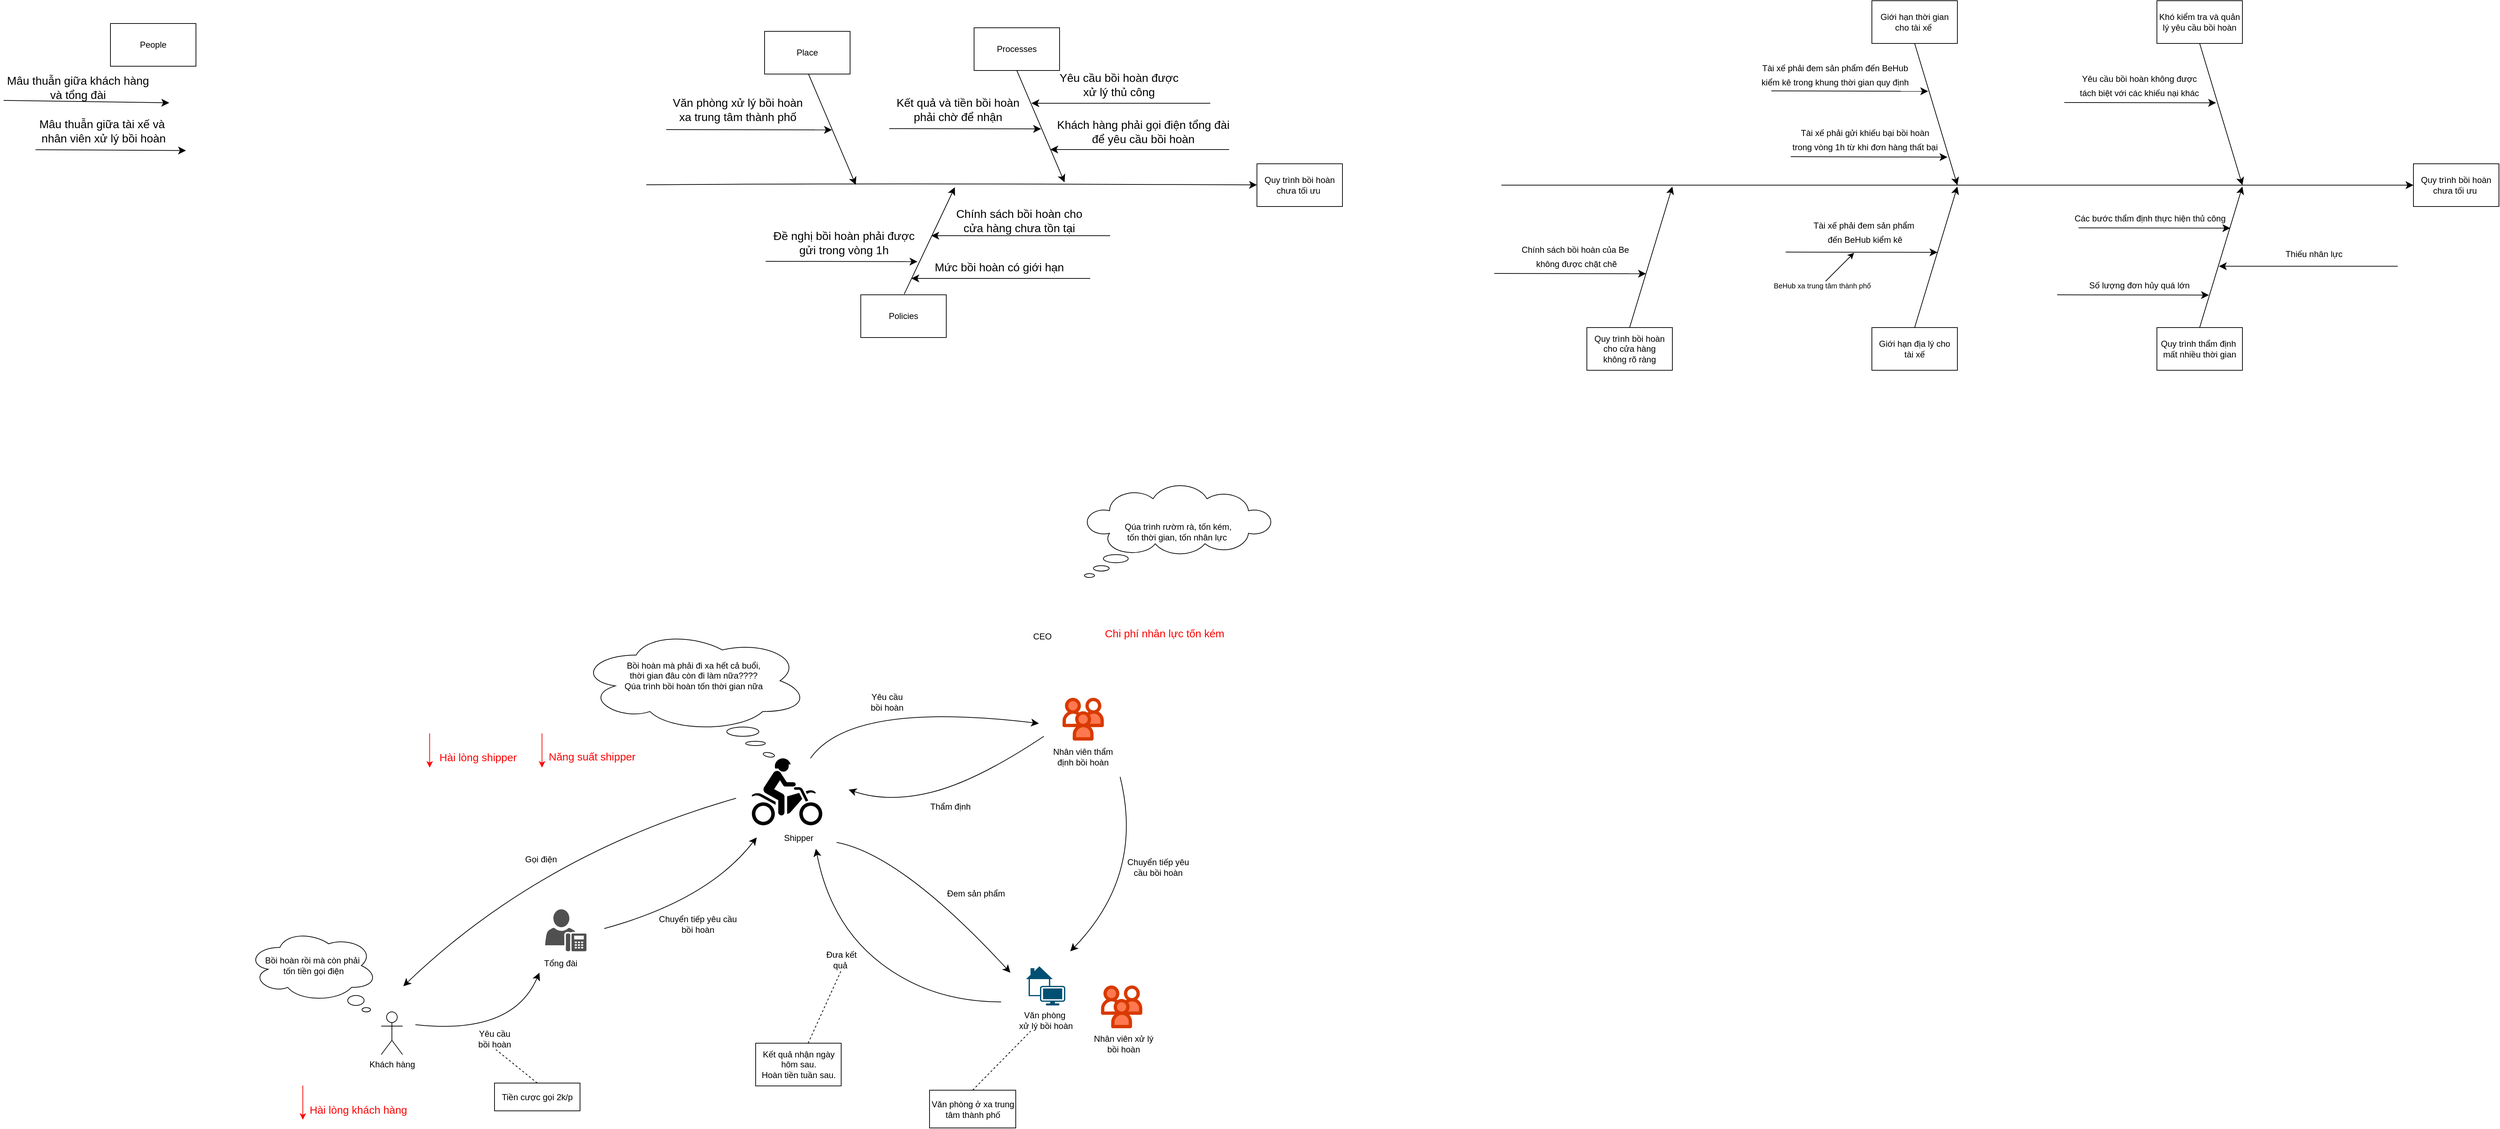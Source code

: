 <mxfile version="26.1.3">
  <diagram name="Page-1" id="skMmWQSyblpexci2RbYU">
    <mxGraphModel dx="2540" dy="1420" grid="1" gridSize="10" guides="1" tooltips="1" connect="1" arrows="1" fold="1" page="0" pageScale="1" pageWidth="850" pageHeight="1100" math="0" shadow="0">
      <root>
        <mxCell id="0" />
        <mxCell id="1" parent="0" />
        <mxCell id="IP3LngXVH1wphO-wjGAb-1" value="Quy trình bồi hoàn chưa tối ưu&amp;nbsp;" style="rounded=0;whiteSpace=wrap;html=1;" parent="1" vertex="1">
          <mxGeometry x="457" y="210" width="120" height="60" as="geometry" />
        </mxCell>
        <mxCell id="IP3LngXVH1wphO-wjGAb-5" value="" style="endArrow=classic;html=1;rounded=0;fontSize=12;startSize=8;endSize=8;curved=1;" parent="1" target="IP3LngXVH1wphO-wjGAb-1" edge="1">
          <mxGeometry width="50" height="50" relative="1" as="geometry">
            <mxPoint x="-400" y="239.528" as="sourcePoint" />
            <mxPoint x="-24" y="104" as="targetPoint" />
            <Array as="points">
              <mxPoint x="-79" y="237" />
            </Array>
          </mxGeometry>
        </mxCell>
        <mxCell id="IP3LngXVH1wphO-wjGAb-7" value="People" style="rounded=0;whiteSpace=wrap;html=1;" parent="1" vertex="1">
          <mxGeometry x="-1152" y="13" width="120" height="60" as="geometry" />
        </mxCell>
        <mxCell id="IP3LngXVH1wphO-wjGAb-8" value="Processes" style="rounded=0;whiteSpace=wrap;html=1;" parent="1" vertex="1">
          <mxGeometry x="60" y="19" width="120" height="60" as="geometry" />
        </mxCell>
        <mxCell id="IP3LngXVH1wphO-wjGAb-10" value="" style="endArrow=classic;html=1;rounded=0;fontSize=12;startSize=8;endSize=8;curved=1;exitX=0.5;exitY=1;exitDx=0;exitDy=0;" parent="1" source="IP3LngXVH1wphO-wjGAb-8" edge="1">
          <mxGeometry width="50" height="50" relative="1" as="geometry">
            <mxPoint x="335" y="122" as="sourcePoint" />
            <mxPoint x="187" y="236" as="targetPoint" />
          </mxGeometry>
        </mxCell>
        <mxCell id="IP3LngXVH1wphO-wjGAb-11" value="" style="endArrow=classic;html=1;rounded=0;fontSize=12;startSize=8;endSize=8;curved=1;" parent="1" edge="1">
          <mxGeometry width="50" height="50" relative="1" as="geometry">
            <mxPoint x="391.5" y="125" as="sourcePoint" />
            <mxPoint x="140.5" y="125" as="targetPoint" />
          </mxGeometry>
        </mxCell>
        <mxCell id="IP3LngXVH1wphO-wjGAb-12" value="Yêu cầu bồi hoàn được&lt;br&gt;xử lý thủ công" style="text;html=1;align=center;verticalAlign=middle;resizable=0;points=[];autosize=1;strokeColor=none;fillColor=none;fontSize=16;" parent="1" vertex="1">
          <mxGeometry x="170.5" y="74" width="185" height="50" as="geometry" />
        </mxCell>
        <mxCell id="IP3LngXVH1wphO-wjGAb-14" value="Mâu thuẫn giữa khách hàng &lt;br&gt;và tổng đài" style="text;html=1;align=center;verticalAlign=middle;resizable=0;points=[];autosize=1;strokeColor=none;fillColor=none;fontSize=16;" parent="1" vertex="1">
          <mxGeometry x="-1307" y="78" width="217" height="50" as="geometry" />
        </mxCell>
        <mxCell id="IP3LngXVH1wphO-wjGAb-15" value="" style="endArrow=classic;html=1;rounded=0;fontSize=12;startSize=8;endSize=8;curved=1;" parent="1" edge="1">
          <mxGeometry width="50" height="50" relative="1" as="geometry">
            <mxPoint x="418" y="190" as="sourcePoint" />
            <mxPoint x="167" y="190" as="targetPoint" />
          </mxGeometry>
        </mxCell>
        <mxCell id="IP3LngXVH1wphO-wjGAb-21" value="" style="endArrow=classic;html=1;rounded=0;fontSize=12;startSize=8;endSize=8;curved=1;" parent="1" edge="1">
          <mxGeometry width="50" height="50" relative="1" as="geometry">
            <mxPoint x="-59" y="160.6" as="sourcePoint" />
            <mxPoint x="154" y="161.01" as="targetPoint" />
          </mxGeometry>
        </mxCell>
        <mxCell id="IP3LngXVH1wphO-wjGAb-22" value="Chính sách bồi hoàn cho&lt;br&gt;cửa hàng chưa tồn tại" style="text;html=1;align=center;verticalAlign=middle;resizable=0;points=[];autosize=1;strokeColor=none;fillColor=none;fontSize=16;" parent="1" vertex="1">
          <mxGeometry x="25" y="265" width="195" height="50" as="geometry" />
        </mxCell>
        <mxCell id="IP3LngXVH1wphO-wjGAb-27" value="Kết quả và tiền bồi hoàn &lt;br&gt;phải&amp;nbsp;chờ để nhận" style="text;html=1;align=center;verticalAlign=middle;resizable=0;points=[];autosize=1;strokeColor=none;fillColor=none;fontSize=16;" parent="1" vertex="1">
          <mxGeometry x="-59" y="109" width="191" height="50" as="geometry" />
        </mxCell>
        <mxCell id="IP3LngXVH1wphO-wjGAb-32" value="Khách hàng phải gọi điện tổng đài&lt;br&gt;để yêu cầu bồi hoàn" style="text;html=1;align=center;verticalAlign=middle;resizable=0;points=[];autosize=1;strokeColor=none;fillColor=none;fontSize=16;" parent="1" vertex="1">
          <mxGeometry x="167" y="140" width="260" height="50" as="geometry" />
        </mxCell>
        <mxCell id="IP3LngXVH1wphO-wjGAb-35" value="" style="endArrow=classic;html=1;rounded=0;fontSize=12;startSize=8;endSize=8;curved=1;" parent="1" edge="1">
          <mxGeometry width="50" height="50" relative="1" as="geometry">
            <mxPoint x="-1302" y="121" as="sourcePoint" />
            <mxPoint x="-1069.5" y="124.41" as="targetPoint" />
          </mxGeometry>
        </mxCell>
        <mxCell id="IP3LngXVH1wphO-wjGAb-36" value="" style="endArrow=classic;html=1;rounded=0;fontSize=12;startSize=8;endSize=8;curved=1;exitX=0.024;exitY=1.025;exitDx=0;exitDy=0;exitPerimeter=0;" parent="1" source="IP3LngXVH1wphO-wjGAb-37" edge="1">
          <mxGeometry width="50" height="50" relative="1" as="geometry">
            <mxPoint x="-1361" y="191" as="sourcePoint" />
            <mxPoint x="-1046" y="191.41" as="targetPoint" />
          </mxGeometry>
        </mxCell>
        <mxCell id="IP3LngXVH1wphO-wjGAb-37" value="Mâu thuẫn giữa tài xế và&amp;nbsp;&lt;br&gt;nhân viên xử lý bồi hoàn" style="text;html=1;align=center;verticalAlign=middle;resizable=0;points=[];autosize=1;strokeColor=none;fillColor=none;fontSize=16;" parent="1" vertex="1">
          <mxGeometry x="-1262" y="139" width="199" height="50" as="geometry" />
        </mxCell>
        <mxCell id="IP3LngXVH1wphO-wjGAb-39" value="Khách hàng" style="shape=umlActor;verticalLabelPosition=bottom;verticalAlign=top;html=1;outlineConnect=0;" parent="1" vertex="1">
          <mxGeometry x="-772" y="1401" width="30" height="60" as="geometry" />
        </mxCell>
        <mxCell id="IP3LngXVH1wphO-wjGAb-44" value="" style="sketch=0;pointerEvents=1;shadow=0;dashed=0;html=1;strokeColor=none;fillColor=#505050;labelPosition=center;verticalLabelPosition=bottom;verticalAlign=top;outlineConnect=0;align=center;shape=mxgraph.office.users.um_enabled_user;" parent="1" vertex="1">
          <mxGeometry x="-542" y="1257" width="58" height="59" as="geometry" />
        </mxCell>
        <mxCell id="IP3LngXVH1wphO-wjGAb-51" value="Tổng đài" style="text;html=1;align=center;verticalAlign=middle;whiteSpace=wrap;rounded=0;" parent="1" vertex="1">
          <mxGeometry x="-550" y="1320" width="60" height="26" as="geometry" />
        </mxCell>
        <mxCell id="IP3LngXVH1wphO-wjGAb-52" value="" style="endArrow=classic;html=1;rounded=0;fontSize=12;startSize=8;endSize=8;curved=1;entryX=0;entryY=1;entryDx=0;entryDy=0;" parent="1" target="IP3LngXVH1wphO-wjGAb-51" edge="1">
          <mxGeometry width="50" height="50" relative="1" as="geometry">
            <mxPoint x="-724" y="1419" as="sourcePoint" />
            <mxPoint x="-631" y="1392" as="targetPoint" />
            <Array as="points">
              <mxPoint x="-588" y="1434" />
            </Array>
          </mxGeometry>
        </mxCell>
        <mxCell id="IP3LngXVH1wphO-wjGAb-53" value="Yêu cầu&amp;nbsp;&lt;br&gt;bồi hoàn&amp;nbsp;" style="text;html=1;align=center;verticalAlign=middle;whiteSpace=wrap;rounded=0;" parent="1" vertex="1">
          <mxGeometry x="-641" y="1424" width="60" height="30" as="geometry" />
        </mxCell>
        <mxCell id="IP3LngXVH1wphO-wjGAb-55" value="" style="shape=mxgraph.signs.sports.dirt_bike;html=1;pointerEvents=1;fillColor=#000000;strokeColor=none;verticalLabelPosition=bottom;verticalAlign=top;align=center;" parent="1" vertex="1">
          <mxGeometry x="-252" y="1045" width="99" height="94" as="geometry" />
        </mxCell>
        <mxCell id="IP3LngXVH1wphO-wjGAb-56" value="Shipper" style="text;html=1;align=center;verticalAlign=middle;whiteSpace=wrap;rounded=0;" parent="1" vertex="1">
          <mxGeometry x="-216.5" y="1142" width="60" height="30" as="geometry" />
        </mxCell>
        <mxCell id="U_PIkrMg_ZQXYNeByQK9-1" value="" style="verticalLabelPosition=bottom;aspect=fixed;html=1;shape=mxgraph.salesforce.employees;" parent="1" vertex="1">
          <mxGeometry x="238" y="1364" width="58.2" height="60" as="geometry" />
        </mxCell>
        <mxCell id="U_PIkrMg_ZQXYNeByQK9-2" value="" style="verticalLabelPosition=bottom;aspect=fixed;html=1;shape=mxgraph.salesforce.employees;" parent="1" vertex="1">
          <mxGeometry x="184" y="960" width="58.2" height="60" as="geometry" />
        </mxCell>
        <mxCell id="U_PIkrMg_ZQXYNeByQK9-3" value="Nhân viên thẩm định bồi hoàn" style="text;html=1;align=center;verticalAlign=middle;whiteSpace=wrap;rounded=0;" parent="1" vertex="1">
          <mxGeometry x="168.1" y="1028" width="90" height="30" as="geometry" />
        </mxCell>
        <mxCell id="U_PIkrMg_ZQXYNeByQK9-6" value="" style="endArrow=classic;html=1;rounded=0;fontSize=12;startSize=8;endSize=8;curved=1;" parent="1" source="IP3LngXVH1wphO-wjGAb-55" edge="1">
          <mxGeometry width="50" height="50" relative="1" as="geometry">
            <mxPoint x="-147" y="1041" as="sourcePoint" />
            <mxPoint x="151" y="996" as="targetPoint" />
            <Array as="points">
              <mxPoint x="-113" y="964" />
            </Array>
          </mxGeometry>
        </mxCell>
        <mxCell id="U_PIkrMg_ZQXYNeByQK9-7" value="Yêu cầu bồi hoàn" style="text;html=1;align=center;verticalAlign=middle;whiteSpace=wrap;rounded=0;" parent="1" vertex="1">
          <mxGeometry x="-92" y="951" width="60" height="30" as="geometry" />
        </mxCell>
        <mxCell id="U_PIkrMg_ZQXYNeByQK9-8" value="" style="endArrow=classic;html=1;rounded=0;fontSize=12;startSize=8;endSize=8;curved=1;" parent="1" edge="1">
          <mxGeometry width="50" height="50" relative="1" as="geometry">
            <mxPoint x="158" y="1014" as="sourcePoint" />
            <mxPoint x="-116" y="1089" as="targetPoint" />
            <Array as="points">
              <mxPoint x="65" y="1076" />
              <mxPoint x="-60" y="1108" />
            </Array>
          </mxGeometry>
        </mxCell>
        <mxCell id="U_PIkrMg_ZQXYNeByQK9-9" value="Thẩm định" style="text;html=1;align=center;verticalAlign=middle;whiteSpace=wrap;rounded=0;" parent="1" vertex="1">
          <mxGeometry x="-3" y="1098" width="60" height="30" as="geometry" />
        </mxCell>
        <mxCell id="U_PIkrMg_ZQXYNeByQK9-10" value="Nhân viên xử lý bồi hoàn" style="text;html=1;align=center;verticalAlign=middle;whiteSpace=wrap;rounded=0;" parent="1" vertex="1">
          <mxGeometry x="219" y="1431" width="102" height="30" as="geometry" />
        </mxCell>
        <mxCell id="U_PIkrMg_ZQXYNeByQK9-17" value="" style="endArrow=classic;html=1;rounded=0;fontSize=12;startSize=8;endSize=8;curved=1;" parent="1" edge="1">
          <mxGeometry width="50" height="50" relative="1" as="geometry">
            <mxPoint x="265" y="1071" as="sourcePoint" />
            <mxPoint x="195" y="1316" as="targetPoint" />
            <Array as="points">
              <mxPoint x="299" y="1209" />
            </Array>
          </mxGeometry>
        </mxCell>
        <mxCell id="U_PIkrMg_ZQXYNeByQK9-19" value="Chuyển tiếp yêu cầu bồi hoàn" style="text;html=1;align=center;verticalAlign=middle;whiteSpace=wrap;rounded=0;" parent="1" vertex="1">
          <mxGeometry x="269" y="1183" width="99" height="30" as="geometry" />
        </mxCell>
        <mxCell id="U_PIkrMg_ZQXYNeByQK9-20" value="" style="endArrow=classic;html=1;rounded=0;fontSize=12;startSize=8;endSize=8;curved=1;" parent="1" edge="1">
          <mxGeometry width="50" height="50" relative="1" as="geometry">
            <mxPoint x="-133" y="1163" as="sourcePoint" />
            <mxPoint x="111" y="1346" as="targetPoint" />
            <Array as="points">
              <mxPoint x="-42" y="1180" />
            </Array>
          </mxGeometry>
        </mxCell>
        <mxCell id="U_PIkrMg_ZQXYNeByQK9-23" value="Đem sản phẩm&amp;nbsp;" style="text;html=1;align=center;verticalAlign=middle;resizable=0;points=[];autosize=1;strokeColor=none;fillColor=none;" parent="1" vertex="1">
          <mxGeometry x="12" y="1222" width="103" height="26" as="geometry" />
        </mxCell>
        <mxCell id="U_PIkrMg_ZQXYNeByQK9-24" value="" style="endArrow=classic;html=1;rounded=0;fontSize=12;startSize=8;endSize=8;curved=1;" parent="1" edge="1">
          <mxGeometry width="50" height="50" relative="1" as="geometry">
            <mxPoint x="98" y="1387" as="sourcePoint" />
            <mxPoint x="-162" y="1172" as="targetPoint" />
            <Array as="points">
              <mxPoint y="1387" />
              <mxPoint x="-141" y="1279" />
            </Array>
          </mxGeometry>
        </mxCell>
        <mxCell id="U_PIkrMg_ZQXYNeByQK9-27" value="Đưa kết quả&amp;nbsp;" style="text;html=1;align=center;verticalAlign=middle;whiteSpace=wrap;rounded=0;" parent="1" vertex="1">
          <mxGeometry x="-156.5" y="1313" width="60" height="30" as="geometry" />
        </mxCell>
        <mxCell id="U_PIkrMg_ZQXYNeByQK9-28" value="" style="endArrow=classic;html=1;rounded=0;fontSize=12;startSize=8;endSize=8;curved=1;entryX=0.5;entryY=1;entryDx=0;entryDy=0;" parent="1" edge="1">
          <mxGeometry width="50" height="50" relative="1" as="geometry">
            <mxPoint x="-459" y="1284" as="sourcePoint" />
            <mxPoint x="-245" y="1156" as="targetPoint" />
            <Array as="points">
              <mxPoint x="-313" y="1244" />
            </Array>
          </mxGeometry>
        </mxCell>
        <mxCell id="U_PIkrMg_ZQXYNeByQK9-32" value="Chuyển tiếp yêu cầu &lt;br&gt;bồi hoàn" style="text;html=1;align=center;verticalAlign=middle;resizable=0;points=[];autosize=1;strokeColor=none;fillColor=none;" parent="1" vertex="1">
          <mxGeometry x="-392" y="1257" width="127" height="41" as="geometry" />
        </mxCell>
        <mxCell id="U_PIkrMg_ZQXYNeByQK9-33" value="" style="endArrow=classic;html=1;rounded=0;fontSize=12;startSize=8;endSize=8;curved=1;" parent="1" edge="1">
          <mxGeometry width="50" height="50" relative="1" as="geometry">
            <mxPoint x="-274" y="1101" as="sourcePoint" />
            <mxPoint x="-741" y="1365" as="targetPoint" />
            <Array as="points">
              <mxPoint x="-547" y="1179" />
            </Array>
          </mxGeometry>
        </mxCell>
        <mxCell id="U_PIkrMg_ZQXYNeByQK9-34" value="Gọi điện&amp;nbsp;" style="text;html=1;align=center;verticalAlign=middle;whiteSpace=wrap;rounded=0;" parent="1" vertex="1">
          <mxGeometry x="-576" y="1172" width="60" height="30" as="geometry" />
        </mxCell>
        <mxCell id="U_PIkrMg_ZQXYNeByQK9-38" value="Bồi hoàn rồi mà còn phải&lt;br&gt;&amp;nbsp;tốn tiền gọi điện" style="ellipse;shape=cloud;whiteSpace=wrap;html=1;" parent="1" vertex="1">
          <mxGeometry x="-960" y="1285" width="183" height="102" as="geometry" />
        </mxCell>
        <mxCell id="U_PIkrMg_ZQXYNeByQK9-40" value="" style="ellipse;whiteSpace=wrap;html=1;" parent="1" vertex="1">
          <mxGeometry x="-819" y="1378" width="23" height="14" as="geometry" />
        </mxCell>
        <mxCell id="U_PIkrMg_ZQXYNeByQK9-41" value="" style="ellipse;whiteSpace=wrap;html=1;" parent="1" vertex="1">
          <mxGeometry x="-799" y="1395" width="12" height="6" as="geometry" />
        </mxCell>
        <mxCell id="U_PIkrMg_ZQXYNeByQK9-43" value="" style="points=[[0.115,0.05,0],[0.335,0,0],[0.98,0.52,0],[1,0.71,0],[0.68,1,0],[0.065,0.76,0],[0,0.33,0],[0.68,0.33,0]];verticalLabelPosition=bottom;sketch=0;html=1;verticalAlign=top;aspect=fixed;align=center;pointerEvents=1;shape=mxgraph.cisco19.home_office;fillColor=#005073;strokeColor=none;" parent="1" vertex="1">
          <mxGeometry x="133" y="1337" width="55" height="55" as="geometry" />
        </mxCell>
        <mxCell id="U_PIkrMg_ZQXYNeByQK9-45" value="Văn phòng&amp;nbsp;&lt;br&gt;xử lý bồi hoàn" style="text;html=1;align=center;verticalAlign=middle;whiteSpace=wrap;rounded=0;" parent="1" vertex="1">
          <mxGeometry x="118.5" y="1398" width="84" height="30" as="geometry" />
        </mxCell>
        <mxCell id="U_PIkrMg_ZQXYNeByQK9-46" value="Văn phòng ở xa trung tâm thành phố" style="rounded=0;whiteSpace=wrap;html=1;" parent="1" vertex="1">
          <mxGeometry x="-2.5" y="1511" width="121" height="53" as="geometry" />
        </mxCell>
        <mxCell id="U_PIkrMg_ZQXYNeByQK9-47" value="" style="endArrow=none;dashed=1;html=1;rounded=0;entryX=0.25;entryY=1;entryDx=0;entryDy=0;exitX=0.5;exitY=0;exitDx=0;exitDy=0;" parent="1" source="U_PIkrMg_ZQXYNeByQK9-46" target="U_PIkrMg_ZQXYNeByQK9-45" edge="1">
          <mxGeometry width="50" height="50" relative="1" as="geometry">
            <mxPoint x="180" y="1590" as="sourcePoint" />
            <mxPoint x="230" y="1540" as="targetPoint" />
          </mxGeometry>
        </mxCell>
        <mxCell id="U_PIkrMg_ZQXYNeByQK9-48" value="Tiền cược gọi 2k/p" style="rounded=0;whiteSpace=wrap;html=1;" parent="1" vertex="1">
          <mxGeometry x="-613" y="1501" width="120" height="39" as="geometry" />
        </mxCell>
        <mxCell id="U_PIkrMg_ZQXYNeByQK9-49" value="" style="endArrow=none;dashed=1;html=1;rounded=0;entryX=0.5;entryY=1;entryDx=0;entryDy=0;exitX=0.5;exitY=0;exitDx=0;exitDy=0;" parent="1" source="U_PIkrMg_ZQXYNeByQK9-48" target="IP3LngXVH1wphO-wjGAb-53" edge="1">
          <mxGeometry width="50" height="50" relative="1" as="geometry">
            <mxPoint x="-453" y="1487" as="sourcePoint" />
            <mxPoint x="-403" y="1437" as="targetPoint" />
          </mxGeometry>
        </mxCell>
        <mxCell id="U_PIkrMg_ZQXYNeByQK9-50" value="Bồi hoàn mà phải đi xa hết cả buổi, &lt;br&gt;thời gian đâu còn đi làm nữa????&lt;br&gt;Qúa trình bồi hoàn tốn thời gian nữa&lt;br&gt;&lt;div&gt;&lt;br&gt;&lt;/div&gt;" style="ellipse;shape=cloud;whiteSpace=wrap;html=1;" parent="1" vertex="1">
          <mxGeometry x="-495" y="864" width="323" height="144" as="geometry" />
        </mxCell>
        <mxCell id="U_PIkrMg_ZQXYNeByQK9-51" value="" style="ellipse;whiteSpace=wrap;html=1;" parent="1" vertex="1">
          <mxGeometry x="-287" y="1001" width="45" height="13" as="geometry" />
        </mxCell>
        <mxCell id="U_PIkrMg_ZQXYNeByQK9-52" value="" style="ellipse;whiteSpace=wrap;html=1;" parent="1" vertex="1">
          <mxGeometry x="-260.5" y="1021" width="27.5" height="6" as="geometry" />
        </mxCell>
        <mxCell id="U_PIkrMg_ZQXYNeByQK9-53" value="" style="ellipse;whiteSpace=wrap;html=1;rotation=10;" parent="1" vertex="1">
          <mxGeometry x="-236" y="1037" width="16" height="6" as="geometry" />
        </mxCell>
        <mxCell id="U_PIkrMg_ZQXYNeByQK9-54" value="" style="shape=image;html=1;verticalAlign=top;verticalLabelPosition=bottom;labelBackgroundColor=#ffffff;imageAspect=0;aspect=fixed;image=https://cdn4.iconfinder.com/data/icons/ionicons/512/icon-eye-128.png" parent="1" vertex="1">
          <mxGeometry x="98" y="754" width="128" height="128" as="geometry" />
        </mxCell>
        <mxCell id="U_PIkrMg_ZQXYNeByQK9-56" value="Kết quả nhận ngày hôm sau.&lt;br&gt;Hoàn tiền tuần sau." style="rounded=0;whiteSpace=wrap;html=1;" parent="1" vertex="1">
          <mxGeometry x="-246.5" y="1445" width="120" height="60" as="geometry" />
        </mxCell>
        <mxCell id="U_PIkrMg_ZQXYNeByQK9-57" value="" style="endArrow=none;dashed=1;html=1;rounded=0;entryX=0.5;entryY=1;entryDx=0;entryDy=0;" parent="1" source="U_PIkrMg_ZQXYNeByQK9-56" target="U_PIkrMg_ZQXYNeByQK9-27" edge="1">
          <mxGeometry width="50" height="50" relative="1" as="geometry">
            <mxPoint x="-156" y="1262" as="sourcePoint" />
            <mxPoint x="-106" y="1212" as="targetPoint" />
          </mxGeometry>
        </mxCell>
        <mxCell id="U_PIkrMg_ZQXYNeByQK9-58" value="CEO" style="text;html=1;align=center;verticalAlign=middle;whiteSpace=wrap;rounded=0;" parent="1" vertex="1">
          <mxGeometry x="126" y="859" width="60" height="30" as="geometry" />
        </mxCell>
        <mxCell id="U_PIkrMg_ZQXYNeByQK9-59" value="Qúa trình rườm rà, tốn kém, &lt;br&gt;tốn thời gian, tốn nhân lực&amp;nbsp;" style="whiteSpace=wrap;html=1;shape=mxgraph.basic.cloud_callout" parent="1" vertex="1">
          <mxGeometry x="215" y="662" width="263" height="129" as="geometry" />
        </mxCell>
        <mxCell id="U_PIkrMg_ZQXYNeByQK9-60" value="&lt;span style=&quot;background-color: light-dark(#ffffff, var(--ge-dark-color, #121212));&quot;&gt;&lt;font style=&quot;color: rgb(255, 0, 0); font-size: 15px;&quot;&gt;Hài lòng khách hàng&lt;/font&gt;&lt;/span&gt;" style="text;html=1;align=center;verticalAlign=middle;whiteSpace=wrap;rounded=0;" parent="1" vertex="1">
          <mxGeometry x="-878" y="1522.5" width="148" height="31.5" as="geometry" />
        </mxCell>
        <mxCell id="U_PIkrMg_ZQXYNeByQK9-61" value="" style="endArrow=classic;html=1;rounded=0;strokeColor=#FF0000;" parent="1" edge="1">
          <mxGeometry width="50" height="50" relative="1" as="geometry">
            <mxPoint x="-882" y="1504.5" as="sourcePoint" />
            <mxPoint x="-882" y="1552.5" as="targetPoint" />
          </mxGeometry>
        </mxCell>
        <mxCell id="U_PIkrMg_ZQXYNeByQK9-62" value="&lt;span style=&quot;background-color: light-dark(#ffffff, var(--ge-dark-color, #121212));&quot;&gt;&lt;font style=&quot;color: rgb(255, 0, 0); font-size: 15px;&quot;&gt;Năng suất shipper&lt;/font&gt;&lt;/span&gt;" style="text;html=1;align=center;verticalAlign=middle;whiteSpace=wrap;rounded=0;" parent="1" vertex="1">
          <mxGeometry x="-550" y="1026.5" width="148" height="31.5" as="geometry" />
        </mxCell>
        <mxCell id="U_PIkrMg_ZQXYNeByQK9-63" value="&lt;span style=&quot;background-color: light-dark(#ffffff, var(--ge-dark-color, #121212));&quot;&gt;&lt;font style=&quot;color: rgb(255, 0, 0); font-size: 15px;&quot;&gt;Hài lòng shipper&lt;/font&gt;&lt;/span&gt;" style="text;html=1;align=center;verticalAlign=middle;whiteSpace=wrap;rounded=0;" parent="1" vertex="1">
          <mxGeometry x="-710" y="1027.25" width="148" height="31.5" as="geometry" />
        </mxCell>
        <mxCell id="U_PIkrMg_ZQXYNeByQK9-67" value="" style="endArrow=classic;html=1;rounded=0;strokeColor=#FF0000;" parent="1" edge="1">
          <mxGeometry width="50" height="50" relative="1" as="geometry">
            <mxPoint x="-546.36" y="1010" as="sourcePoint" />
            <mxPoint x="-546.36" y="1058" as="targetPoint" />
          </mxGeometry>
        </mxCell>
        <mxCell id="U_PIkrMg_ZQXYNeByQK9-68" value="" style="endArrow=classic;html=1;rounded=0;strokeColor=#FF0000;" parent="1" edge="1">
          <mxGeometry width="50" height="50" relative="1" as="geometry">
            <mxPoint x="-704" y="1010" as="sourcePoint" />
            <mxPoint x="-704" y="1058" as="targetPoint" />
          </mxGeometry>
        </mxCell>
        <mxCell id="U_PIkrMg_ZQXYNeByQK9-69" value="&lt;span style=&quot;background-color: light-dark(#ffffff, var(--ge-dark-color, #121212));&quot;&gt;&lt;font style=&quot;color: rgb(255, 0, 0); font-size: 15px;&quot;&gt;Chi phí nhân lực tốn kém&lt;/font&gt;&lt;/span&gt;" style="text;html=1;align=center;verticalAlign=middle;whiteSpace=wrap;rounded=0;" parent="1" vertex="1">
          <mxGeometry x="238" y="853" width="179" height="31.5" as="geometry" />
        </mxCell>
        <mxCell id="-tskYSFvkNlBVMREnxVG-7" value="" style="endArrow=classic;html=1;rounded=0;fontSize=12;startSize=8;endSize=8;curved=1;exitX=0.5;exitY=1;exitDx=0;exitDy=0;" edge="1" parent="1">
          <mxGeometry width="50" height="50" relative="1" as="geometry">
            <mxPoint x="-173" y="82.5" as="sourcePoint" />
            <mxPoint x="-106" y="239.5" as="targetPoint" />
          </mxGeometry>
        </mxCell>
        <mxCell id="-tskYSFvkNlBVMREnxVG-9" value="Place" style="rounded=0;whiteSpace=wrap;html=1;" vertex="1" parent="1">
          <mxGeometry x="-234" y="24" width="120" height="60" as="geometry" />
        </mxCell>
        <mxCell id="-tskYSFvkNlBVMREnxVG-11" value="Policies" style="rounded=0;whiteSpace=wrap;html=1;" vertex="1" parent="1">
          <mxGeometry x="-99" y="394" width="120" height="60" as="geometry" />
        </mxCell>
        <mxCell id="-tskYSFvkNlBVMREnxVG-12" value="" style="endArrow=classic;html=1;rounded=0;fontSize=12;startSize=8;endSize=8;curved=1;" edge="1" parent="1">
          <mxGeometry width="50" height="50" relative="1" as="geometry">
            <mxPoint x="251" y="311.0" as="sourcePoint" />
            <mxPoint y="311.0" as="targetPoint" />
          </mxGeometry>
        </mxCell>
        <mxCell id="-tskYSFvkNlBVMREnxVG-13" value="" style="endArrow=classic;html=1;rounded=0;fontSize=12;startSize=8;endSize=8;curved=1;" edge="1" parent="1">
          <mxGeometry width="50" height="50" relative="1" as="geometry">
            <mxPoint x="223" y="371" as="sourcePoint" />
            <mxPoint x="-28" y="371" as="targetPoint" />
          </mxGeometry>
        </mxCell>
        <mxCell id="-tskYSFvkNlBVMREnxVG-14" value="Mức bồi hoàn có giới hạn" style="text;html=1;align=center;verticalAlign=middle;resizable=0;points=[];autosize=1;strokeColor=none;fillColor=none;fontSize=16;" vertex="1" parent="1">
          <mxGeometry x="-5" y="339" width="199" height="31" as="geometry" />
        </mxCell>
        <mxCell id="-tskYSFvkNlBVMREnxVG-15" value="Đề nghị bồi hoàn phải được&lt;br&gt;gửi trong vòng 1h" style="text;html=1;align=center;verticalAlign=middle;resizable=0;points=[];autosize=1;strokeColor=none;fillColor=none;fontSize=16;" vertex="1" parent="1">
          <mxGeometry x="-231" y="296" width="216" height="50" as="geometry" />
        </mxCell>
        <mxCell id="-tskYSFvkNlBVMREnxVG-16" value="" style="endArrow=classic;html=1;rounded=0;fontSize=12;startSize=8;endSize=8;curved=1;" edge="1" parent="1">
          <mxGeometry width="50" height="50" relative="1" as="geometry">
            <mxPoint x="-232.5" y="347" as="sourcePoint" />
            <mxPoint x="-19.5" y="347.41" as="targetPoint" />
          </mxGeometry>
        </mxCell>
        <mxCell id="-tskYSFvkNlBVMREnxVG-18" value="" style="endArrow=classic;html=1;rounded=0;fontSize=12;startSize=8;endSize=8;curved=1;exitX=0.5;exitY=0;exitDx=0;exitDy=0;" edge="1" parent="1">
          <mxGeometry width="50" height="50" relative="1" as="geometry">
            <mxPoint x="-38" y="393" as="sourcePoint" />
            <mxPoint x="33" y="243" as="targetPoint" />
          </mxGeometry>
        </mxCell>
        <mxCell id="-tskYSFvkNlBVMREnxVG-24" value="" style="endArrow=classic;html=1;rounded=0;fontSize=12;startSize=8;endSize=8;curved=1;" edge="1" parent="1">
          <mxGeometry width="50" height="50" relative="1" as="geometry">
            <mxPoint x="-372" y="162" as="sourcePoint" />
            <mxPoint x="-139.5" y="162.41" as="targetPoint" />
          </mxGeometry>
        </mxCell>
        <mxCell id="-tskYSFvkNlBVMREnxVG-25" value="Văn phòng xử lý bồi hoàn&lt;br&gt;xa trung tâm thành phố" style="text;html=1;align=center;verticalAlign=middle;resizable=0;points=[];autosize=1;strokeColor=none;fillColor=none;fontSize=16;" vertex="1" parent="1">
          <mxGeometry x="-372" y="109" width="200" height="50" as="geometry" />
        </mxCell>
        <mxCell id="-tskYSFvkNlBVMREnxVG-27" value="Quy trình bồi hoàn chưa tối ưu&amp;nbsp;" style="rounded=0;whiteSpace=wrap;html=1;" vertex="1" parent="1">
          <mxGeometry x="2080" y="210" width="120" height="60" as="geometry" />
        </mxCell>
        <mxCell id="-tskYSFvkNlBVMREnxVG-28" value="" style="endArrow=classic;html=1;rounded=0;fontSize=12;startSize=8;endSize=8;curved=1;" edge="1" parent="1" target="-tskYSFvkNlBVMREnxVG-27">
          <mxGeometry width="50" height="50" relative="1" as="geometry">
            <mxPoint x="800" y="240.042" as="sourcePoint" />
            <mxPoint x="1501" y="107.5" as="targetPoint" />
            <Array as="points">
              <mxPoint x="1446" y="240.5" />
            </Array>
          </mxGeometry>
        </mxCell>
        <mxCell id="-tskYSFvkNlBVMREnxVG-29" value="Khó kiểm tra và quản&lt;br&gt;lý yêu cầu bồi hoàn" style="rounded=0;whiteSpace=wrap;html=1;" vertex="1" parent="1">
          <mxGeometry x="1720" y="-19" width="120" height="60" as="geometry" />
        </mxCell>
        <mxCell id="-tskYSFvkNlBVMREnxVG-30" value="" style="endArrow=classic;html=1;rounded=0;fontSize=12;startSize=8;endSize=8;curved=1;exitX=0.5;exitY=1;exitDx=0;exitDy=0;" edge="1" parent="1" source="-tskYSFvkNlBVMREnxVG-29">
          <mxGeometry width="50" height="50" relative="1" as="geometry">
            <mxPoint x="1860" y="125.5" as="sourcePoint" />
            <mxPoint x="1840" y="240" as="targetPoint" />
          </mxGeometry>
        </mxCell>
        <mxCell id="-tskYSFvkNlBVMREnxVG-34" value="" style="endArrow=classic;html=1;rounded=0;fontSize=12;startSize=8;endSize=8;curved=1;" edge="1" parent="1">
          <mxGeometry width="50" height="50" relative="1" as="geometry">
            <mxPoint x="1590" y="124.0" as="sourcePoint" />
            <mxPoint x="1803" y="124.41" as="targetPoint" />
          </mxGeometry>
        </mxCell>
        <mxCell id="-tskYSFvkNlBVMREnxVG-40" value="Quy trình thẩm định&amp;nbsp;&lt;br&gt;mất nhiều thời gian" style="rounded=0;whiteSpace=wrap;html=1;" vertex="1" parent="1">
          <mxGeometry x="1720" y="440" width="120" height="60" as="geometry" />
        </mxCell>
        <mxCell id="-tskYSFvkNlBVMREnxVG-44" value="&lt;span style=&quot;font-size: 12px;&quot;&gt;Yêu cầu bồi hoàn không được&lt;br&gt;tách biệt với các khiếu nại khác&lt;/span&gt;" style="text;html=1;align=center;verticalAlign=middle;resizable=0;points=[];autosize=1;strokeColor=none;fillColor=none;fontSize=16;" vertex="1" parent="1">
          <mxGeometry x="1600" y="74" width="190" height="50" as="geometry" />
        </mxCell>
        <mxCell id="-tskYSFvkNlBVMREnxVG-46" value="" style="endArrow=classic;html=1;rounded=0;fontSize=12;startSize=8;endSize=8;curved=1;exitX=0.5;exitY=0;exitDx=0;exitDy=0;" edge="1" parent="1" source="-tskYSFvkNlBVMREnxVG-40">
          <mxGeometry width="50" height="50" relative="1" as="geometry">
            <mxPoint x="1785" y="392" as="sourcePoint" />
            <mxPoint x="1840" y="242" as="targetPoint" />
          </mxGeometry>
        </mxCell>
        <mxCell id="-tskYSFvkNlBVMREnxVG-54" value="" style="endArrow=classic;html=1;rounded=0;fontSize=12;startSize=8;endSize=8;curved=1;" edge="1" parent="1">
          <mxGeometry width="50" height="50" relative="1" as="geometry">
            <mxPoint x="1580" y="394" as="sourcePoint" />
            <mxPoint x="1793" y="394.41" as="targetPoint" />
          </mxGeometry>
        </mxCell>
        <mxCell id="-tskYSFvkNlBVMREnxVG-55" value="&lt;span style=&quot;font-size: 12px;&quot;&gt;Các bước thẩm định thực hiện thủ công&lt;/span&gt;" style="text;html=1;align=center;verticalAlign=middle;resizable=0;points=[];autosize=1;strokeColor=none;fillColor=none;fontSize=16;" vertex="1" parent="1">
          <mxGeometry x="1590" y="270" width="240" height="30" as="geometry" />
        </mxCell>
        <mxCell id="-tskYSFvkNlBVMREnxVG-56" value="" style="endArrow=classic;html=1;rounded=0;fontSize=12;startSize=8;endSize=8;curved=1;" edge="1" parent="1">
          <mxGeometry width="50" height="50" relative="1" as="geometry">
            <mxPoint x="1610" y="300" as="sourcePoint" />
            <mxPoint x="1823" y="300.41" as="targetPoint" />
          </mxGeometry>
        </mxCell>
        <mxCell id="-tskYSFvkNlBVMREnxVG-57" value="&lt;span style=&quot;font-size: 12px;&quot;&gt;Số lượng đơn hủy quá lớn&lt;/span&gt;" style="text;html=1;align=center;verticalAlign=middle;resizable=0;points=[];autosize=1;strokeColor=none;fillColor=none;fontSize=16;" vertex="1" parent="1">
          <mxGeometry x="1615" y="364" width="160" height="30" as="geometry" />
        </mxCell>
        <mxCell id="-tskYSFvkNlBVMREnxVG-59" value="" style="endArrow=classic;html=1;rounded=0;fontSize=12;startSize=8;endSize=8;curved=1;" edge="1" parent="1">
          <mxGeometry width="50" height="50" relative="1" as="geometry">
            <mxPoint x="2058" y="353.91" as="sourcePoint" />
            <mxPoint x="1807" y="353.91" as="targetPoint" />
          </mxGeometry>
        </mxCell>
        <mxCell id="-tskYSFvkNlBVMREnxVG-60" value="&lt;span style=&quot;font-size: 12px;&quot;&gt;Thiếu nhân lực&lt;/span&gt;" style="text;html=1;align=center;verticalAlign=middle;resizable=0;points=[];autosize=1;strokeColor=none;fillColor=none;fontSize=16;" vertex="1" parent="1">
          <mxGeometry x="1890" y="320" width="100" height="30" as="geometry" />
        </mxCell>
        <mxCell id="-tskYSFvkNlBVMREnxVG-61" value="Giới hạn thời gian cho tài xế&amp;nbsp;" style="rounded=0;whiteSpace=wrap;html=1;" vertex="1" parent="1">
          <mxGeometry x="1320" y="-19" width="120" height="60" as="geometry" />
        </mxCell>
        <mxCell id="-tskYSFvkNlBVMREnxVG-62" value="" style="endArrow=classic;html=1;rounded=0;fontSize=12;startSize=8;endSize=8;curved=1;" edge="1" parent="1">
          <mxGeometry width="50" height="50" relative="1" as="geometry">
            <mxPoint x="1179" y="107.57" as="sourcePoint" />
            <mxPoint x="1399" y="108.19" as="targetPoint" />
          </mxGeometry>
        </mxCell>
        <mxCell id="-tskYSFvkNlBVMREnxVG-63" value="&lt;span style=&quot;font-size: 12px;&quot;&gt;Tài xế phải đem sản phẩm&amp;nbsp;&lt;br&gt;đến BeHub kiểm kê&lt;/span&gt;" style="text;html=1;align=center;verticalAlign=middle;resizable=0;points=[];autosize=1;strokeColor=none;fillColor=none;fontSize=16;" vertex="1" parent="1">
          <mxGeometry x="1225" y="280" width="170" height="50" as="geometry" />
        </mxCell>
        <mxCell id="-tskYSFvkNlBVMREnxVG-64" value="" style="endArrow=classic;html=1;rounded=0;fontSize=12;startSize=8;endSize=8;curved=1;exitX=0.5;exitY=1;exitDx=0;exitDy=0;" edge="1" parent="1">
          <mxGeometry width="50" height="50" relative="1" as="geometry">
            <mxPoint x="1380" y="41" as="sourcePoint" />
            <mxPoint x="1440" y="240" as="targetPoint" />
          </mxGeometry>
        </mxCell>
        <mxCell id="-tskYSFvkNlBVMREnxVG-66" value="" style="endArrow=classic;html=1;rounded=0;fontSize=12;startSize=8;endSize=8;curved=1;exitX=0.5;exitY=0;exitDx=0;exitDy=0;" edge="1" parent="1">
          <mxGeometry width="50" height="50" relative="1" as="geometry">
            <mxPoint x="1380" y="440" as="sourcePoint" />
            <mxPoint x="1440" y="242" as="targetPoint" />
          </mxGeometry>
        </mxCell>
        <mxCell id="-tskYSFvkNlBVMREnxVG-67" value="Giới hạn địa lý cho&lt;div&gt;tài xế&lt;/div&gt;" style="rounded=0;whiteSpace=wrap;html=1;" vertex="1" parent="1">
          <mxGeometry x="1320" y="440" width="120" height="60" as="geometry" />
        </mxCell>
        <mxCell id="-tskYSFvkNlBVMREnxVG-68" value="" style="endArrow=classic;html=1;rounded=0;" edge="1" parent="1">
          <mxGeometry width="50" height="50" relative="1" as="geometry">
            <mxPoint x="1255" y="375" as="sourcePoint" />
            <mxPoint x="1295" y="335" as="targetPoint" />
          </mxGeometry>
        </mxCell>
        <mxCell id="-tskYSFvkNlBVMREnxVG-69" value="&lt;font style=&quot;font-size: 10px;&quot;&gt;BeHub xa trung tâm thành phố&lt;/font&gt;" style="text;html=1;align=center;verticalAlign=middle;resizable=0;points=[];autosize=1;strokeColor=none;fillColor=none;fontSize=16;" vertex="1" parent="1">
          <mxGeometry x="1170" y="364" width="160" height="30" as="geometry" />
        </mxCell>
        <mxCell id="-tskYSFvkNlBVMREnxVG-74" value="" style="endArrow=classic;html=1;rounded=0;fontSize=12;startSize=8;endSize=8;curved=1;" edge="1" parent="1">
          <mxGeometry width="50" height="50" relative="1" as="geometry">
            <mxPoint x="1199" y="334.0" as="sourcePoint" />
            <mxPoint x="1412" y="334.41" as="targetPoint" />
          </mxGeometry>
        </mxCell>
        <mxCell id="-tskYSFvkNlBVMREnxVG-75" value="&lt;span style=&quot;font-size: 12px;&quot;&gt;Tài xế phải đem sản phẩm đến BeHub&lt;br&gt;kiểm kê trong khung thời gian quy định&lt;/span&gt;" style="text;html=1;align=center;verticalAlign=middle;resizable=0;points=[];autosize=1;strokeColor=none;fillColor=none;fontSize=16;" vertex="1" parent="1">
          <mxGeometry x="1153" y="58.57" width="230" height="50" as="geometry" />
        </mxCell>
        <mxCell id="-tskYSFvkNlBVMREnxVG-77" value="&lt;span style=&quot;font-size: 12px;&quot;&gt;Tài xế phải gửi khiếu bại bồi hoàn&lt;br&gt;trong vòng 1h từ khi đơn hàng thất bại&lt;/span&gt;" style="text;html=1;align=center;verticalAlign=middle;resizable=0;points=[];autosize=1;strokeColor=none;fillColor=none;fontSize=16;" vertex="1" parent="1">
          <mxGeometry x="1195" y="150" width="230" height="50" as="geometry" />
        </mxCell>
        <mxCell id="-tskYSFvkNlBVMREnxVG-78" value="" style="endArrow=classic;html=1;rounded=0;fontSize=12;startSize=8;endSize=8;curved=1;exitX=0.5;exitY=0;exitDx=0;exitDy=0;" edge="1" parent="1">
          <mxGeometry width="50" height="50" relative="1" as="geometry">
            <mxPoint x="980" y="440" as="sourcePoint" />
            <mxPoint x="1040" y="242" as="targetPoint" />
          </mxGeometry>
        </mxCell>
        <mxCell id="-tskYSFvkNlBVMREnxVG-79" value="Quy trình bồi hoàn cho cửa hàng&lt;br&gt;không rõ ràng" style="rounded=0;whiteSpace=wrap;html=1;" vertex="1" parent="1">
          <mxGeometry x="920" y="440" width="120" height="60" as="geometry" />
        </mxCell>
        <mxCell id="-tskYSFvkNlBVMREnxVG-80" value="" style="endArrow=classic;html=1;rounded=0;fontSize=12;startSize=8;endSize=8;curved=1;" edge="1" parent="1">
          <mxGeometry width="50" height="50" relative="1" as="geometry">
            <mxPoint x="790" y="364.0" as="sourcePoint" />
            <mxPoint x="1003" y="364.41" as="targetPoint" />
          </mxGeometry>
        </mxCell>
        <mxCell id="-tskYSFvkNlBVMREnxVG-81" value="&lt;span style=&quot;font-size: 12px;&quot;&gt;Chính sách bồi hoàn của Be&amp;nbsp;&lt;br&gt;không được chặt chẽ&lt;/span&gt;" style="text;html=1;align=center;verticalAlign=middle;resizable=0;points=[];autosize=1;strokeColor=none;fillColor=none;fontSize=16;" vertex="1" parent="1">
          <mxGeometry x="815" y="314" width="180" height="50" as="geometry" />
        </mxCell>
        <mxCell id="-tskYSFvkNlBVMREnxVG-82" value="" style="endArrow=classic;html=1;rounded=0;fontSize=12;startSize=8;endSize=8;curved=1;" edge="1" parent="1">
          <mxGeometry width="50" height="50" relative="1" as="geometry">
            <mxPoint x="1206" y="200" as="sourcePoint" />
            <mxPoint x="1426" y="200.62" as="targetPoint" />
          </mxGeometry>
        </mxCell>
      </root>
    </mxGraphModel>
  </diagram>
</mxfile>
